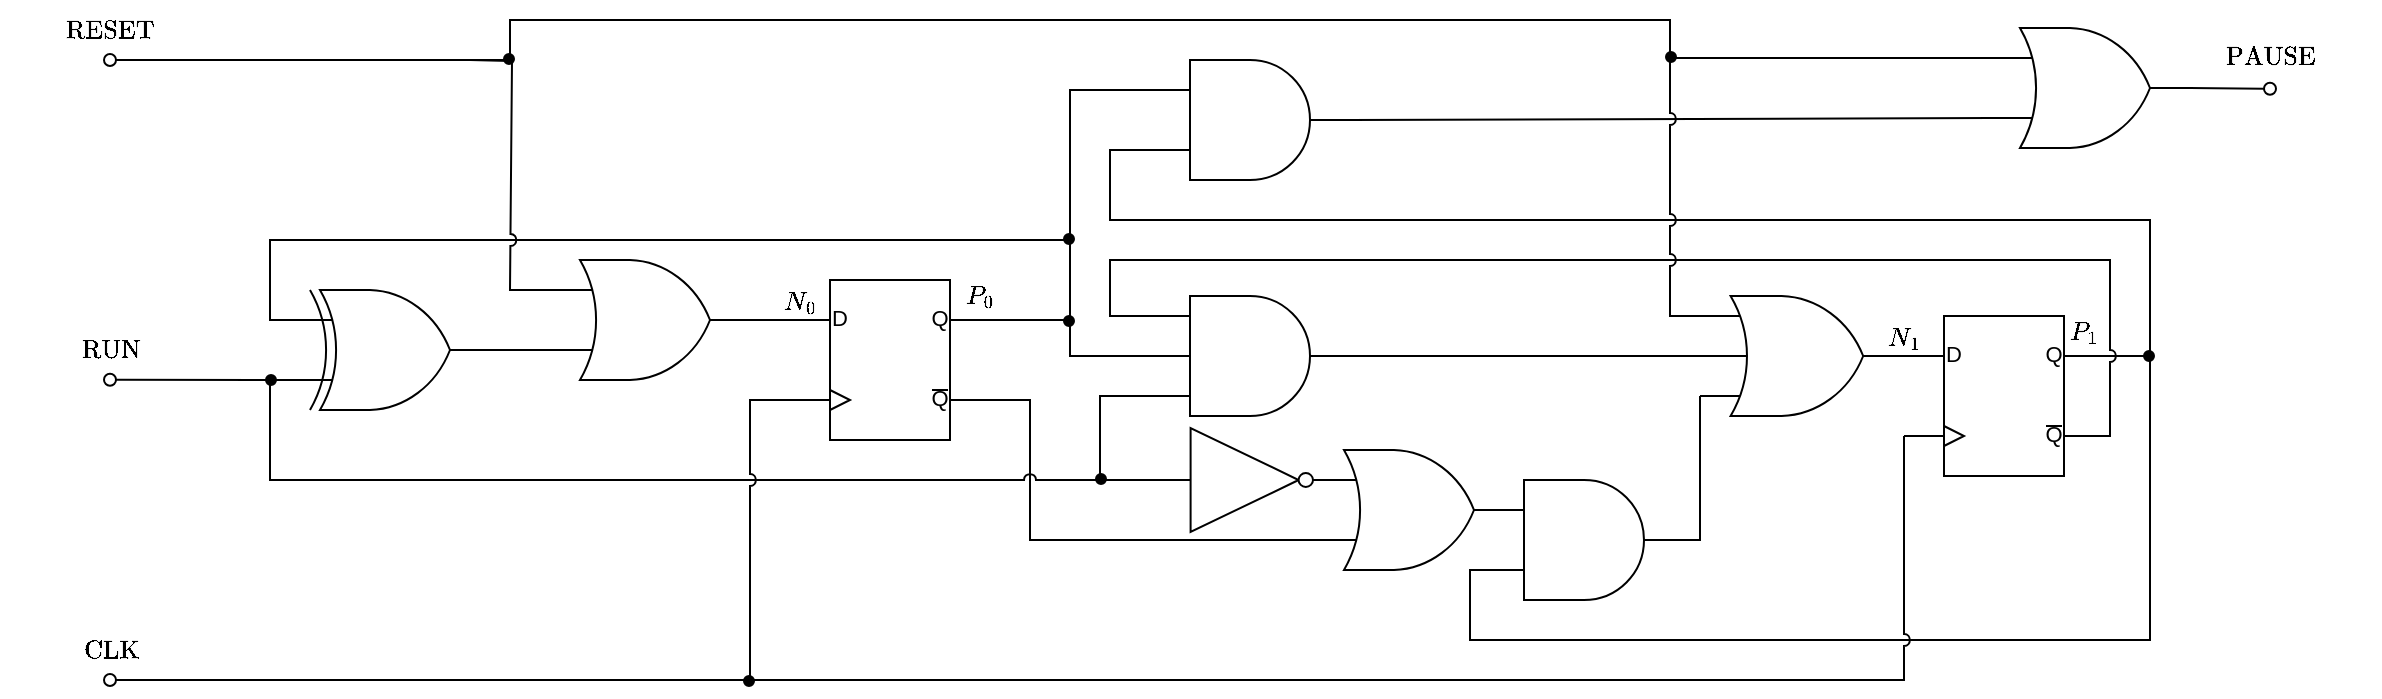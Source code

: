 <mxfile version="22.1.2" type="device">
  <diagram name="Page-1" id="C3heBMJPVzsRc0Xm5xgm">
    <mxGraphModel dx="2924" dy="106" grid="1" gridSize="10" guides="1" tooltips="1" connect="1" arrows="1" fold="1" page="1" pageScale="1" pageWidth="850" pageHeight="1100" math="1" shadow="0">
      <root>
        <mxCell id="0" />
        <mxCell id="1" parent="0" />
        <mxCell id="6QW98XAYegtl4f4dAPf8-38" value="" style="verticalLabelPosition=bottom;shadow=0;dashed=0;align=center;html=1;verticalAlign=top;shape=mxgraph.electrical.logic_gates.d_type_flip-flop;fontFamily=Helvetica;fontSize=11;fontColor=default;" parent="1" vertex="1">
          <mxGeometry x="380" y="1280" width="100" height="80" as="geometry" />
        </mxCell>
        <mxCell id="6QW98XAYegtl4f4dAPf8-39" value="" style="verticalLabelPosition=bottom;shadow=0;dashed=0;align=center;html=1;verticalAlign=top;shape=mxgraph.electrical.logic_gates.d_type_flip-flop;fontFamily=Helvetica;fontSize=11;fontColor=default;" parent="1" vertex="1">
          <mxGeometry x="937" y="1298" width="100" height="80" as="geometry" />
        </mxCell>
        <mxCell id="6QW98XAYegtl4f4dAPf8-40" value="" style="verticalLabelPosition=bottom;shadow=0;dashed=0;align=center;html=1;verticalAlign=top;shape=mxgraph.electrical.logic_gates.logic_gate;operation=and;fontFamily=Helvetica;fontSize=11;fontColor=default;" parent="1" vertex="1">
          <mxGeometry x="560" y="1170" width="100" height="60" as="geometry" />
        </mxCell>
        <mxCell id="6QW98XAYegtl4f4dAPf8-109" style="edgeStyle=orthogonalEdgeStyle;shape=connector;rounded=0;jumpStyle=arc;orthogonalLoop=1;jettySize=auto;html=1;exitX=1;exitY=0.5;exitDx=0;exitDy=0;exitPerimeter=0;labelBackgroundColor=default;strokeColor=default;align=center;verticalAlign=middle;fontFamily=Helvetica;fontSize=11;fontColor=default;endArrow=oval;endFill=0;" parent="1" source="6QW98XAYegtl4f4dAPf8-41" edge="1">
          <mxGeometry relative="1" as="geometry">
            <mxPoint x="1120" y="1184.4" as="targetPoint" />
          </mxGeometry>
        </mxCell>
        <mxCell id="6QW98XAYegtl4f4dAPf8-41" value="" style="verticalLabelPosition=bottom;shadow=0;dashed=0;align=center;html=1;verticalAlign=top;shape=mxgraph.electrical.logic_gates.logic_gate;operation=or;fontFamily=Helvetica;fontSize=11;fontColor=default;" parent="1" vertex="1">
          <mxGeometry x="980" y="1154" width="100" height="60" as="geometry" />
        </mxCell>
        <mxCell id="6QW98XAYegtl4f4dAPf8-42" style="edgeStyle=orthogonalEdgeStyle;shape=connector;rounded=0;jumpStyle=arc;orthogonalLoop=1;jettySize=auto;html=1;exitX=1;exitY=0.25;exitDx=0;exitDy=0;exitPerimeter=0;entryX=0;entryY=0.25;entryDx=0;entryDy=0;entryPerimeter=0;labelBackgroundColor=default;strokeColor=default;align=center;verticalAlign=middle;fontFamily=Helvetica;fontSize=11;fontColor=default;endArrow=none;endFill=0;" parent="1" source="6QW98XAYegtl4f4dAPf8-38" target="6QW98XAYegtl4f4dAPf8-40" edge="1">
          <mxGeometry relative="1" as="geometry" />
        </mxCell>
        <mxCell id="6QW98XAYegtl4f4dAPf8-43" style="edgeStyle=orthogonalEdgeStyle;shape=connector;rounded=0;jumpStyle=arc;orthogonalLoop=1;jettySize=auto;html=1;exitX=1;exitY=0.25;exitDx=0;exitDy=0;exitPerimeter=0;entryX=0;entryY=0.75;entryDx=0;entryDy=0;entryPerimeter=0;labelBackgroundColor=default;strokeColor=default;align=center;verticalAlign=middle;fontFamily=Helvetica;fontSize=11;fontColor=default;endArrow=none;endFill=0;" parent="1" source="6QW98XAYegtl4f4dAPf8-39" target="6QW98XAYegtl4f4dAPf8-40" edge="1">
          <mxGeometry relative="1" as="geometry">
            <Array as="points">
              <mxPoint x="1060" y="1318" />
              <mxPoint x="1060" y="1250" />
              <mxPoint x="540" y="1250" />
              <mxPoint x="540" y="1215" />
            </Array>
          </mxGeometry>
        </mxCell>
        <mxCell id="6QW98XAYegtl4f4dAPf8-44" style="edgeStyle=orthogonalEdgeStyle;shape=connector;rounded=0;jumpStyle=arc;orthogonalLoop=1;jettySize=auto;html=1;exitX=1;exitY=0.5;exitDx=0;exitDy=0;exitPerimeter=0;entryX=0;entryY=0.75;entryDx=0;entryDy=0;entryPerimeter=0;labelBackgroundColor=default;strokeColor=default;align=center;verticalAlign=middle;fontFamily=Helvetica;fontSize=11;fontColor=default;endArrow=none;endFill=0;" parent="1" source="6QW98XAYegtl4f4dAPf8-40" target="6QW98XAYegtl4f4dAPf8-41" edge="1">
          <mxGeometry relative="1" as="geometry" />
        </mxCell>
        <mxCell id="6QW98XAYegtl4f4dAPf8-75" style="edgeStyle=orthogonalEdgeStyle;shape=connector;rounded=0;jumpStyle=arc;orthogonalLoop=1;jettySize=auto;html=1;exitX=0;exitY=0.75;exitDx=0;exitDy=0;exitPerimeter=0;labelBackgroundColor=default;strokeColor=default;align=center;verticalAlign=middle;fontFamily=Helvetica;fontSize=11;fontColor=default;endArrow=oval;endFill=0;" parent="1" source="6QW98XAYegtl4f4dAPf8-45" edge="1">
          <mxGeometry relative="1" as="geometry">
            <mxPoint x="40" y="1329.862" as="targetPoint" />
          </mxGeometry>
        </mxCell>
        <mxCell id="6QW98XAYegtl4f4dAPf8-45" value="" style="verticalLabelPosition=bottom;shadow=0;dashed=0;align=center;html=1;verticalAlign=top;shape=mxgraph.electrical.logic_gates.logic_gate;operation=xor;fontFamily=Helvetica;fontSize=11;fontColor=default;" parent="1" vertex="1">
          <mxGeometry x="130" y="1285" width="100" height="60" as="geometry" />
        </mxCell>
        <mxCell id="6QW98XAYegtl4f4dAPf8-47" style="edgeStyle=orthogonalEdgeStyle;shape=connector;rounded=0;jumpStyle=arc;orthogonalLoop=1;jettySize=auto;html=1;exitX=1;exitY=0.25;exitDx=0;exitDy=0;exitPerimeter=0;entryX=0;entryY=0.25;entryDx=0;entryDy=0;entryPerimeter=0;labelBackgroundColor=default;strokeColor=default;align=center;verticalAlign=middle;fontFamily=Helvetica;fontSize=11;fontColor=default;endArrow=none;endFill=0;" parent="1" source="6QW98XAYegtl4f4dAPf8-38" target="6QW98XAYegtl4f4dAPf8-45" edge="1">
          <mxGeometry relative="1" as="geometry">
            <Array as="points">
              <mxPoint x="520" y="1300" />
              <mxPoint x="520" y="1260" />
              <mxPoint x="120" y="1260" />
              <mxPoint x="120" y="1300" />
            </Array>
          </mxGeometry>
        </mxCell>
        <mxCell id="6QW98XAYegtl4f4dAPf8-48" value="" style="verticalLabelPosition=bottom;shadow=0;dashed=0;align=center;html=1;verticalAlign=top;shape=mxgraph.electrical.logic_gates.logic_gate;operation=or;fontFamily=Helvetica;fontSize=11;fontColor=default;" parent="1" vertex="1">
          <mxGeometry x="260" y="1270" width="100" height="60" as="geometry" />
        </mxCell>
        <mxCell id="6QW98XAYegtl4f4dAPf8-49" style="edgeStyle=orthogonalEdgeStyle;shape=connector;rounded=0;jumpStyle=arc;orthogonalLoop=1;jettySize=auto;html=1;exitX=1;exitY=0.5;exitDx=0;exitDy=0;exitPerimeter=0;entryX=0;entryY=0.25;entryDx=0;entryDy=0;entryPerimeter=0;labelBackgroundColor=default;strokeColor=default;align=center;verticalAlign=middle;fontFamily=Helvetica;fontSize=11;fontColor=default;endArrow=none;endFill=0;" parent="1" source="6QW98XAYegtl4f4dAPf8-48" target="6QW98XAYegtl4f4dAPf8-38" edge="1">
          <mxGeometry relative="1" as="geometry" />
        </mxCell>
        <mxCell id="6QW98XAYegtl4f4dAPf8-50" style="edgeStyle=orthogonalEdgeStyle;shape=connector;rounded=0;jumpStyle=arc;orthogonalLoop=1;jettySize=auto;html=1;exitX=1;exitY=0.5;exitDx=0;exitDy=0;exitPerimeter=0;entryX=0;entryY=0.75;entryDx=0;entryDy=0;entryPerimeter=0;labelBackgroundColor=default;strokeColor=default;align=center;verticalAlign=middle;fontFamily=Helvetica;fontSize=11;fontColor=default;endArrow=none;endFill=0;" parent="1" source="6QW98XAYegtl4f4dAPf8-45" target="6QW98XAYegtl4f4dAPf8-48" edge="1">
          <mxGeometry relative="1" as="geometry" />
        </mxCell>
        <mxCell id="6QW98XAYegtl4f4dAPf8-51" value="" style="verticalLabelPosition=bottom;shadow=0;dashed=0;align=center;html=1;verticalAlign=top;shape=mxgraph.electrical.logic_gates.logic_gate;operation=and;fontFamily=Helvetica;fontSize=11;fontColor=default;numInputs=3;" parent="1" vertex="1">
          <mxGeometry x="560" y="1288" width="100" height="60" as="geometry" />
        </mxCell>
        <mxCell id="6QW98XAYegtl4f4dAPf8-58" value="" style="verticalLabelPosition=bottom;shadow=0;dashed=0;align=center;html=1;verticalAlign=top;shape=mxgraph.electrical.logic_gates.logic_gate;operation=or;fontFamily=Helvetica;fontSize=11;fontColor=default;numInputs=3;" parent="1" vertex="1">
          <mxGeometry x="835" y="1288" width="102" height="60" as="geometry" />
        </mxCell>
        <mxCell id="6QW98XAYegtl4f4dAPf8-59" style="edgeStyle=orthogonalEdgeStyle;shape=connector;rounded=0;jumpStyle=arc;orthogonalLoop=1;jettySize=auto;html=1;exitX=1;exitY=0.5;exitDx=0;exitDy=0;exitPerimeter=0;entryX=0;entryY=0.25;entryDx=0;entryDy=0;entryPerimeter=0;labelBackgroundColor=default;strokeColor=default;align=center;verticalAlign=middle;fontFamily=Helvetica;fontSize=11;fontColor=default;endArrow=none;endFill=0;" parent="1" source="6QW98XAYegtl4f4dAPf8-58" target="6QW98XAYegtl4f4dAPf8-39" edge="1">
          <mxGeometry relative="1" as="geometry" />
        </mxCell>
        <mxCell id="6QW98XAYegtl4f4dAPf8-61" value="" style="verticalLabelPosition=bottom;shadow=0;dashed=0;align=center;html=1;verticalAlign=top;shape=mxgraph.electrical.logic_gates.logic_gate;operation=and;fontFamily=Helvetica;fontSize=11;fontColor=default;" parent="1" vertex="1">
          <mxGeometry x="727" y="1380" width="100" height="60" as="geometry" />
        </mxCell>
        <mxCell id="6QW98XAYegtl4f4dAPf8-63" value="" style="verticalLabelPosition=bottom;shadow=0;dashed=0;align=center;html=1;verticalAlign=top;shape=mxgraph.electrical.logic_gates.logic_gate;operation=or;fontFamily=Helvetica;fontSize=11;fontColor=default;" parent="1" vertex="1">
          <mxGeometry x="642" y="1365" width="100" height="60" as="geometry" />
        </mxCell>
        <mxCell id="6QW98XAYegtl4f4dAPf8-64" style="edgeStyle=orthogonalEdgeStyle;shape=connector;rounded=0;jumpStyle=arc;orthogonalLoop=1;jettySize=auto;html=1;exitX=1;exitY=0.5;exitDx=0;exitDy=0;exitPerimeter=0;entryX=0;entryY=0.25;entryDx=0;entryDy=0;entryPerimeter=0;labelBackgroundColor=default;strokeColor=default;align=center;verticalAlign=middle;fontFamily=Helvetica;fontSize=11;fontColor=default;endArrow=none;endFill=0;" parent="1" source="6QW98XAYegtl4f4dAPf8-63" target="6QW98XAYegtl4f4dAPf8-61" edge="1">
          <mxGeometry relative="1" as="geometry" />
        </mxCell>
        <mxCell id="6QW98XAYegtl4f4dAPf8-66" style="edgeStyle=orthogonalEdgeStyle;shape=connector;rounded=0;jumpStyle=arc;orthogonalLoop=1;jettySize=auto;html=1;exitX=1;exitY=0.25;exitDx=0;exitDy=0;exitPerimeter=0;entryX=0;entryY=0.5;entryDx=0;entryDy=0;entryPerimeter=0;labelBackgroundColor=default;strokeColor=default;align=center;verticalAlign=middle;fontFamily=Helvetica;fontSize=11;fontColor=default;endArrow=none;endFill=0;" parent="1" source="6QW98XAYegtl4f4dAPf8-38" target="6QW98XAYegtl4f4dAPf8-51" edge="1">
          <mxGeometry relative="1" as="geometry" />
        </mxCell>
        <mxCell id="6QW98XAYegtl4f4dAPf8-67" style="edgeStyle=orthogonalEdgeStyle;shape=connector;rounded=0;jumpStyle=arc;orthogonalLoop=1;jettySize=auto;html=1;exitX=1;exitY=0.75;exitDx=0;exitDy=0;exitPerimeter=0;entryX=0;entryY=0.167;entryDx=0;entryDy=0;entryPerimeter=0;labelBackgroundColor=default;strokeColor=default;align=center;verticalAlign=middle;fontFamily=Helvetica;fontSize=11;fontColor=default;endArrow=none;endFill=0;" parent="1" source="6QW98XAYegtl4f4dAPf8-39" target="6QW98XAYegtl4f4dAPf8-51" edge="1">
          <mxGeometry relative="1" as="geometry">
            <Array as="points">
              <mxPoint x="1040" y="1358" />
              <mxPoint x="1040" y="1270" />
              <mxPoint x="540" y="1270" />
              <mxPoint x="540" y="1298" />
            </Array>
          </mxGeometry>
        </mxCell>
        <mxCell id="6QW98XAYegtl4f4dAPf8-68" style="edgeStyle=orthogonalEdgeStyle;shape=connector;rounded=0;jumpStyle=arc;orthogonalLoop=1;jettySize=auto;html=1;exitX=1;exitY=0.75;exitDx=0;exitDy=0;exitPerimeter=0;entryX=0;entryY=0.75;entryDx=0;entryDy=0;entryPerimeter=0;labelBackgroundColor=default;strokeColor=default;align=center;verticalAlign=middle;fontFamily=Helvetica;fontSize=11;fontColor=default;endArrow=none;endFill=0;" parent="1" source="6QW98XAYegtl4f4dAPf8-38" target="6QW98XAYegtl4f4dAPf8-63" edge="1">
          <mxGeometry relative="1" as="geometry">
            <Array as="points">
              <mxPoint x="500" y="1340" />
              <mxPoint x="500" y="1410" />
            </Array>
          </mxGeometry>
        </mxCell>
        <mxCell id="6QW98XAYegtl4f4dAPf8-69" style="edgeStyle=orthogonalEdgeStyle;shape=connector;rounded=0;jumpStyle=arc;orthogonalLoop=1;jettySize=auto;html=1;exitX=1;exitY=0.25;exitDx=0;exitDy=0;exitPerimeter=0;entryX=0;entryY=0.75;entryDx=0;entryDy=0;entryPerimeter=0;labelBackgroundColor=default;strokeColor=default;align=center;verticalAlign=middle;fontFamily=Helvetica;fontSize=11;fontColor=default;endArrow=none;endFill=0;" parent="1" source="6QW98XAYegtl4f4dAPf8-39" target="6QW98XAYegtl4f4dAPf8-61" edge="1">
          <mxGeometry relative="1" as="geometry">
            <Array as="points">
              <mxPoint x="1060" y="1318" />
              <mxPoint x="1060" y="1460" />
              <mxPoint x="720" y="1460" />
              <mxPoint x="720" y="1425" />
            </Array>
          </mxGeometry>
        </mxCell>
        <mxCell id="6QW98XAYegtl4f4dAPf8-72" style="edgeStyle=orthogonalEdgeStyle;shape=connector;rounded=0;jumpStyle=arc;orthogonalLoop=1;jettySize=auto;html=1;labelBackgroundColor=default;strokeColor=default;align=center;verticalAlign=middle;fontFamily=Helvetica;fontSize=11;fontColor=default;endArrow=oval;endFill=0;" parent="1" edge="1">
          <mxGeometry relative="1" as="geometry">
            <mxPoint x="40" y="1170" as="targetPoint" />
            <mxPoint x="220" y="1170" as="sourcePoint" />
          </mxGeometry>
        </mxCell>
        <mxCell id="6QW98XAYegtl4f4dAPf8-73" value="$$\text{RESET}$$" style="text;html=1;align=center;verticalAlign=middle;resizable=0;points=[];autosize=1;strokeColor=none;fillColor=none;fontSize=11;fontFamily=Helvetica;fontColor=default;" parent="1" vertex="1">
          <mxGeometry x="-15" y="1140" width="110" height="30" as="geometry" />
        </mxCell>
        <mxCell id="6QW98XAYegtl4f4dAPf8-74" style="edgeStyle=orthogonalEdgeStyle;shape=connector;rounded=0;jumpStyle=arc;orthogonalLoop=1;jettySize=auto;html=1;exitX=1;exitY=0.25;exitDx=0;exitDy=0;exitPerimeter=0;entryX=0;entryY=0.25;entryDx=0;entryDy=0;entryPerimeter=0;labelBackgroundColor=default;strokeColor=default;align=center;verticalAlign=middle;fontFamily=Helvetica;fontSize=11;fontColor=default;endArrow=none;endFill=0;" parent="1" target="6QW98XAYegtl4f4dAPf8-48" edge="1">
          <mxGeometry relative="1" as="geometry">
            <mxPoint x="220" y="1170" as="sourcePoint" />
          </mxGeometry>
        </mxCell>
        <mxCell id="6QW98XAYegtl4f4dAPf8-76" value="$$\text{RUN}$$" style="text;html=1;align=center;verticalAlign=middle;resizable=0;points=[];autosize=1;strokeColor=none;fillColor=none;fontSize=11;fontFamily=Helvetica;fontColor=default;" parent="1" vertex="1">
          <mxGeometry x="-10" y="1300" width="100" height="30" as="geometry" />
        </mxCell>
        <mxCell id="6QW98XAYegtl4f4dAPf8-77" style="edgeStyle=orthogonalEdgeStyle;shape=connector;rounded=0;jumpStyle=none;orthogonalLoop=1;jettySize=auto;html=1;exitX=1;exitY=0.25;exitDx=0;exitDy=0;exitPerimeter=0;entryX=0;entryY=0.25;entryDx=0;entryDy=0;entryPerimeter=0;labelBackgroundColor=default;strokeColor=default;align=center;verticalAlign=middle;fontFamily=Helvetica;fontSize=11;fontColor=default;endArrow=none;endFill=0;" parent="1" target="6QW98XAYegtl4f4dAPf8-41" edge="1">
          <mxGeometry relative="1" as="geometry">
            <mxPoint x="220" y="1170" as="sourcePoint" />
            <Array as="points">
              <mxPoint x="240" y="1170" />
              <mxPoint x="240" y="1150" />
              <mxPoint x="820" y="1150" />
              <mxPoint x="820" y="1169" />
            </Array>
          </mxGeometry>
        </mxCell>
        <mxCell id="6QW98XAYegtl4f4dAPf8-80" value="$$P_0$$" style="text;html=1;align=center;verticalAlign=middle;resizable=0;points=[];autosize=1;strokeColor=none;fillColor=none;fontSize=11;fontFamily=Helvetica;fontColor=default;" parent="1" vertex="1">
          <mxGeometry x="440" y="1273" width="70" height="30" as="geometry" />
        </mxCell>
        <mxCell id="6QW98XAYegtl4f4dAPf8-81" value="$$P_1$$" style="text;html=1;align=center;verticalAlign=middle;resizable=0;points=[];autosize=1;strokeColor=none;fillColor=none;fontSize=11;fontFamily=Helvetica;fontColor=default;" parent="1" vertex="1">
          <mxGeometry x="992" y="1290.5" width="70" height="30" as="geometry" />
        </mxCell>
        <mxCell id="6QW98XAYegtl4f4dAPf8-85" style="edgeStyle=orthogonalEdgeStyle;shape=connector;rounded=0;jumpStyle=arc;orthogonalLoop=1;jettySize=auto;html=1;exitX=0;exitY=0.5;exitDx=0;exitDy=0;exitPerimeter=0;labelBackgroundColor=default;strokeColor=default;align=center;verticalAlign=middle;fontFamily=Helvetica;fontSize=11;fontColor=default;endArrow=none;endFill=0;entryX=0;entryY=0.75;entryDx=0;entryDy=0;entryPerimeter=0;" parent="1" source="6QW98XAYegtl4f4dAPf8-82" target="6QW98XAYegtl4f4dAPf8-45" edge="1">
          <mxGeometry relative="1" as="geometry">
            <mxPoint x="40" y="1330" as="targetPoint" />
            <Array as="points">
              <mxPoint x="120" y="1380" />
              <mxPoint x="120" y="1330" />
            </Array>
          </mxGeometry>
        </mxCell>
        <mxCell id="6QW98XAYegtl4f4dAPf8-82" value="" style="verticalLabelPosition=bottom;shadow=0;dashed=0;align=center;html=1;verticalAlign=top;shape=mxgraph.electrical.logic_gates.inverter_2;fontFamily=Helvetica;fontSize=11;fontColor=default;" parent="1" vertex="1">
          <mxGeometry x="565" y="1354" width="90" height="52" as="geometry" />
        </mxCell>
        <mxCell id="6QW98XAYegtl4f4dAPf8-83" style="edgeStyle=orthogonalEdgeStyle;shape=connector;rounded=0;jumpStyle=arc;orthogonalLoop=1;jettySize=auto;html=1;exitX=1;exitY=0.5;exitDx=0;exitDy=0;exitPerimeter=0;entryX=0;entryY=0.25;entryDx=0;entryDy=0;entryPerimeter=0;labelBackgroundColor=default;strokeColor=default;align=center;verticalAlign=middle;fontFamily=Helvetica;fontSize=11;fontColor=default;endArrow=none;endFill=0;" parent="1" source="6QW98XAYegtl4f4dAPf8-82" target="6QW98XAYegtl4f4dAPf8-63" edge="1">
          <mxGeometry relative="1" as="geometry" />
        </mxCell>
        <mxCell id="6QW98XAYegtl4f4dAPf8-84" style="edgeStyle=orthogonalEdgeStyle;shape=connector;rounded=0;jumpStyle=arc;orthogonalLoop=1;jettySize=auto;html=1;exitX=0;exitY=0.5;exitDx=0;exitDy=0;exitPerimeter=0;entryX=0;entryY=0.833;entryDx=0;entryDy=0;entryPerimeter=0;labelBackgroundColor=default;strokeColor=default;align=center;verticalAlign=middle;fontFamily=Helvetica;fontSize=11;fontColor=default;endArrow=none;endFill=0;" parent="1" source="6QW98XAYegtl4f4dAPf8-82" target="6QW98XAYegtl4f4dAPf8-51" edge="1">
          <mxGeometry relative="1" as="geometry">
            <Array as="points">
              <mxPoint x="535" y="1380" />
              <mxPoint x="535" y="1338" />
            </Array>
          </mxGeometry>
        </mxCell>
        <mxCell id="6QW98XAYegtl4f4dAPf8-89" style="edgeStyle=orthogonalEdgeStyle;shape=connector;rounded=0;jumpStyle=arc;orthogonalLoop=1;jettySize=auto;html=1;exitX=1;exitY=0.5;exitDx=0;exitDy=0;exitPerimeter=0;entryX=0;entryY=0.833;entryDx=0;entryDy=0;entryPerimeter=0;labelBackgroundColor=default;strokeColor=default;align=center;verticalAlign=middle;fontFamily=Helvetica;fontSize=11;fontColor=default;endArrow=none;endFill=0;" parent="1" source="6QW98XAYegtl4f4dAPf8-61" target="6QW98XAYegtl4f4dAPf8-58" edge="1">
          <mxGeometry relative="1" as="geometry">
            <Array as="points">
              <mxPoint x="835" y="1410" />
            </Array>
          </mxGeometry>
        </mxCell>
        <mxCell id="6QW98XAYegtl4f4dAPf8-90" style="edgeStyle=orthogonalEdgeStyle;shape=connector;rounded=0;jumpStyle=arc;orthogonalLoop=1;jettySize=auto;html=1;exitX=1;exitY=0.5;exitDx=0;exitDy=0;exitPerimeter=0;entryX=0;entryY=0.5;entryDx=0;entryDy=0;entryPerimeter=0;labelBackgroundColor=default;strokeColor=default;align=center;verticalAlign=middle;fontFamily=Helvetica;fontSize=11;fontColor=default;endArrow=none;endFill=0;" parent="1" source="6QW98XAYegtl4f4dAPf8-51" target="6QW98XAYegtl4f4dAPf8-58" edge="1">
          <mxGeometry relative="1" as="geometry" />
        </mxCell>
        <mxCell id="6QW98XAYegtl4f4dAPf8-92" style="edgeStyle=orthogonalEdgeStyle;shape=connector;rounded=0;jumpStyle=arc;orthogonalLoop=1;jettySize=auto;html=1;exitX=0;exitY=0.25;exitDx=0;exitDy=0;exitPerimeter=0;entryX=0;entryY=0.167;entryDx=0;entryDy=0;entryPerimeter=0;labelBackgroundColor=default;strokeColor=default;align=center;verticalAlign=middle;fontFamily=Helvetica;fontSize=11;fontColor=default;endArrow=none;endFill=0;" parent="1" source="6QW98XAYegtl4f4dAPf8-41" target="6QW98XAYegtl4f4dAPf8-58" edge="1">
          <mxGeometry relative="1" as="geometry">
            <Array as="points">
              <mxPoint x="820" y="1169" />
              <mxPoint x="820" y="1298" />
            </Array>
          </mxGeometry>
        </mxCell>
        <mxCell id="6QW98XAYegtl4f4dAPf8-93" value="$$\text{CLK}$$" style="text;html=1;align=center;verticalAlign=middle;resizable=0;points=[];autosize=1;strokeColor=none;fillColor=none;fontSize=11;fontFamily=Helvetica;fontColor=default;" parent="1" vertex="1">
          <mxGeometry x="-10" y="1450" width="100" height="30" as="geometry" />
        </mxCell>
        <mxCell id="6QW98XAYegtl4f4dAPf8-98" style="edgeStyle=orthogonalEdgeStyle;shape=connector;rounded=0;jumpStyle=arc;orthogonalLoop=1;jettySize=auto;html=1;exitX=0;exitY=0.75;exitDx=0;exitDy=0;exitPerimeter=0;entryX=0;entryY=0.75;entryDx=0;entryDy=0;entryPerimeter=0;labelBackgroundColor=default;strokeColor=default;align=center;verticalAlign=middle;fontFamily=Helvetica;fontSize=11;fontColor=default;endArrow=none;endFill=0;" parent="1" source="6QW98XAYegtl4f4dAPf8-38" target="6QW98XAYegtl4f4dAPf8-39" edge="1">
          <mxGeometry relative="1" as="geometry">
            <Array as="points">
              <mxPoint x="360" y="1340" />
              <mxPoint x="360" y="1480" />
              <mxPoint x="937" y="1480" />
            </Array>
          </mxGeometry>
        </mxCell>
        <mxCell id="6QW98XAYegtl4f4dAPf8-100" value="" style="endArrow=none;html=1;rounded=0;labelBackgroundColor=default;strokeColor=default;align=center;verticalAlign=middle;fontFamily=Helvetica;fontSize=11;fontColor=default;shape=connector;jumpStyle=arc;endFill=0;startArrow=oval;startFill=0;" parent="1" edge="1">
          <mxGeometry width="50" height="50" relative="1" as="geometry">
            <mxPoint x="40" y="1480" as="sourcePoint" />
            <mxPoint x="360" y="1480" as="targetPoint" />
          </mxGeometry>
        </mxCell>
        <mxCell id="6QW98XAYegtl4f4dAPf8-101" value="" style="ellipse;fillColor=strokeColor;html=1;fontFamily=Helvetica;fontSize=11;fontColor=default;" parent="1" vertex="1">
          <mxGeometry x="1057" y="1315.5" width="5" height="5" as="geometry" />
        </mxCell>
        <mxCell id="6QW98XAYegtl4f4dAPf8-102" value="" style="ellipse;fillColor=strokeColor;html=1;fontFamily=Helvetica;fontSize=11;fontColor=default;" parent="1" vertex="1">
          <mxGeometry x="818" y="1166" width="5" height="5" as="geometry" />
        </mxCell>
        <mxCell id="6QW98XAYegtl4f4dAPf8-104" value="" style="ellipse;fillColor=strokeColor;html=1;fontFamily=Helvetica;fontSize=11;fontColor=default;" parent="1" vertex="1">
          <mxGeometry x="517" y="1298" width="5" height="5" as="geometry" />
        </mxCell>
        <mxCell id="6QW98XAYegtl4f4dAPf8-105" value="" style="ellipse;fillColor=strokeColor;html=1;fontFamily=Helvetica;fontSize=11;fontColor=default;" parent="1" vertex="1">
          <mxGeometry x="517" y="1257" width="5" height="5" as="geometry" />
        </mxCell>
        <mxCell id="6QW98XAYegtl4f4dAPf8-106" value="" style="ellipse;fillColor=strokeColor;html=1;fontFamily=Helvetica;fontSize=11;fontColor=default;" parent="1" vertex="1">
          <mxGeometry x="533" y="1377" width="5" height="5" as="geometry" />
        </mxCell>
        <mxCell id="6QW98XAYegtl4f4dAPf8-107" value="" style="ellipse;fillColor=strokeColor;html=1;fontFamily=Helvetica;fontSize=11;fontColor=default;" parent="1" vertex="1">
          <mxGeometry x="237" y="1167" width="5" height="5" as="geometry" />
        </mxCell>
        <mxCell id="6QW98XAYegtl4f4dAPf8-108" value="" style="ellipse;fillColor=strokeColor;html=1;fontFamily=Helvetica;fontSize=11;fontColor=default;" parent="1" vertex="1">
          <mxGeometry x="118" y="1327.5" width="5" height="5" as="geometry" />
        </mxCell>
        <mxCell id="6QW98XAYegtl4f4dAPf8-110" value="$$\text{PAUSE}$$" style="text;html=1;align=center;verticalAlign=middle;resizable=0;points=[];autosize=1;strokeColor=none;fillColor=none;fontSize=11;fontFamily=Helvetica;fontColor=default;" parent="1" vertex="1">
          <mxGeometry x="1065" y="1153.5" width="110" height="30" as="geometry" />
        </mxCell>
        <mxCell id="6QW98XAYegtl4f4dAPf8-111" value="" style="ellipse;fillColor=strokeColor;html=1;fontFamily=Helvetica;fontSize=11;fontColor=default;" parent="1" vertex="1">
          <mxGeometry x="357" y="1478" width="5" height="5" as="geometry" />
        </mxCell>
        <mxCell id="wW5jWrShGtyJmv52pGFe-1" value="$$N_0$$" style="text;html=1;align=center;verticalAlign=middle;resizable=0;points=[];autosize=1;strokeColor=none;fillColor=none;fontSize=11;fontFamily=Helvetica;fontColor=default;" vertex="1" parent="1">
          <mxGeometry x="350" y="1276.25" width="70" height="30" as="geometry" />
        </mxCell>
        <mxCell id="wW5jWrShGtyJmv52pGFe-2" value="$$N_1$$" style="text;html=1;align=center;verticalAlign=middle;resizable=0;points=[];autosize=1;strokeColor=none;fillColor=none;fontSize=11;fontFamily=Helvetica;fontColor=default;" vertex="1" parent="1">
          <mxGeometry x="902" y="1293.75" width="70" height="30" as="geometry" />
        </mxCell>
      </root>
    </mxGraphModel>
  </diagram>
</mxfile>
